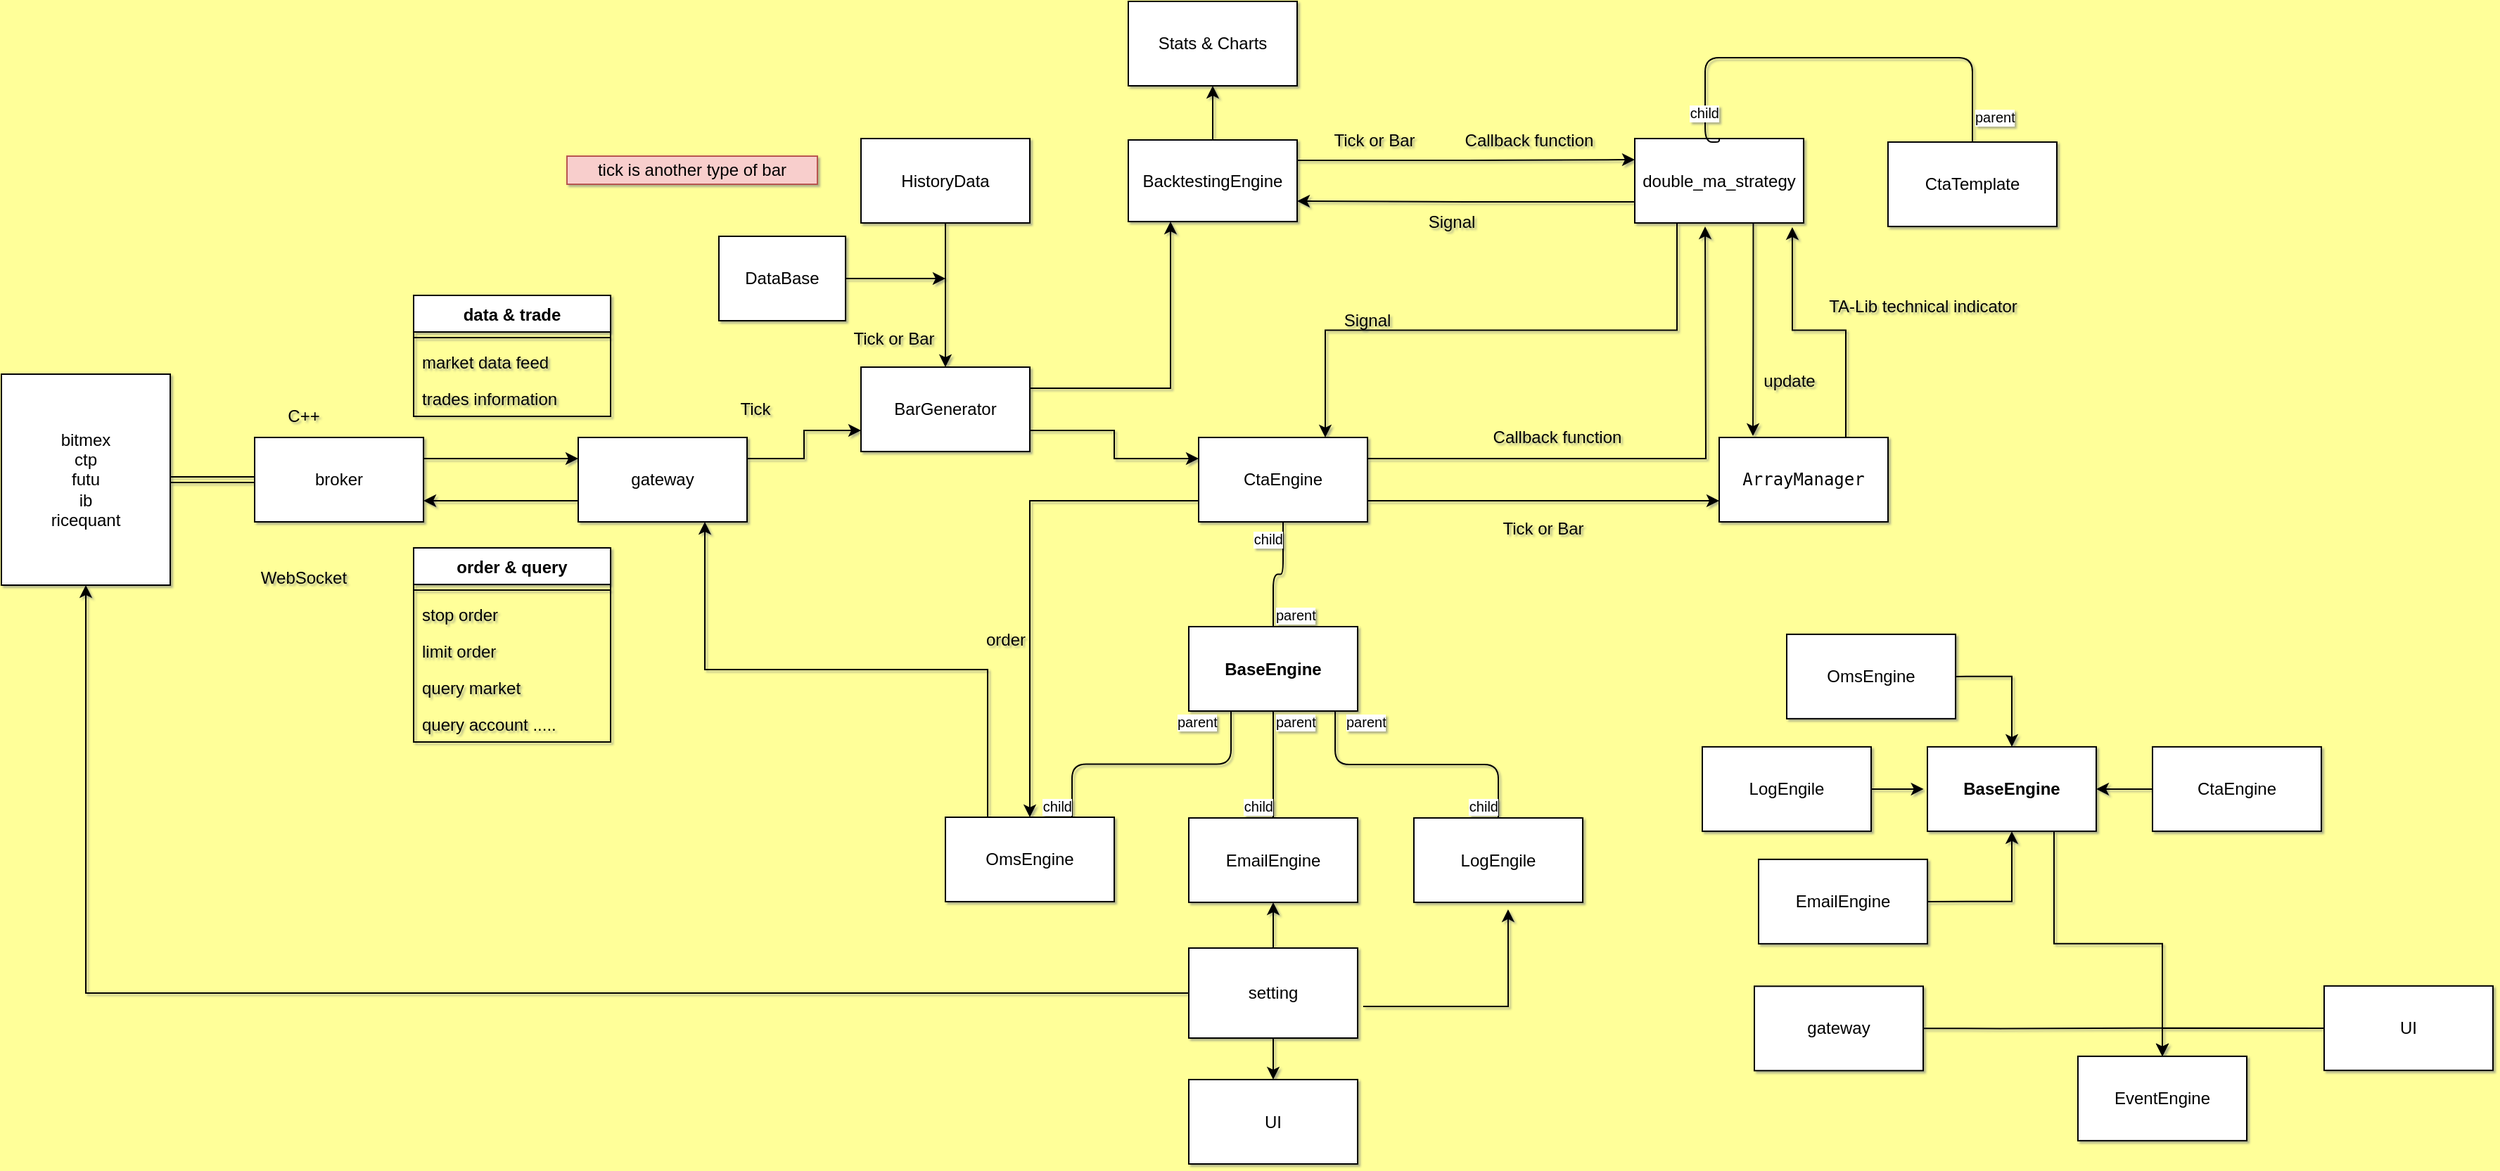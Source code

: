 <mxfile version="10.5.8" type="github"><diagram id="WC21Z7L9oKtVtLXGZxzX" name="Page-1"><mxGraphModel dx="2034" dy="796" grid="1" gridSize="20" guides="1" tooltips="1" connect="1" arrows="1" fold="1" page="1" pageScale="1" pageWidth="1654" pageHeight="2336" background="#FFFF99" math="0" shadow="1"><root><mxCell id="0"/><mxCell id="1" parent="0"/><mxCell id="tM3BfGElZKt2xXXBljjk-41" style="edgeStyle=orthogonalEdgeStyle;rounded=0;orthogonalLoop=1;jettySize=auto;html=1;exitX=1;exitY=0.25;exitDx=0;exitDy=0;entryX=0;entryY=0.25;entryDx=0;entryDy=0;" parent="1" source="tM3BfGElZKt2xXXBljjk-1" target="tM3BfGElZKt2xXXBljjk-2" edge="1"><mxGeometry relative="1" as="geometry"/></mxCell><mxCell id="tM3BfGElZKt2xXXBljjk-1" value="broker&lt;br&gt;" style="rounded=0;whiteSpace=wrap;html=1;" parent="1" vertex="1"><mxGeometry x="189" y="1290" width="120" height="60" as="geometry"/></mxCell><mxCell id="tM3BfGElZKt2xXXBljjk-42" style="edgeStyle=orthogonalEdgeStyle;rounded=0;orthogonalLoop=1;jettySize=auto;html=1;exitX=0;exitY=0.75;exitDx=0;exitDy=0;entryX=1;entryY=0.75;entryDx=0;entryDy=0;" parent="1" source="tM3BfGElZKt2xXXBljjk-2" target="tM3BfGElZKt2xXXBljjk-1" edge="1"><mxGeometry relative="1" as="geometry"/></mxCell><mxCell id="tM3BfGElZKt2xXXBljjk-51" style="edgeStyle=orthogonalEdgeStyle;rounded=0;orthogonalLoop=1;jettySize=auto;html=1;exitX=1;exitY=0.25;exitDx=0;exitDy=0;entryX=0;entryY=0.75;entryDx=0;entryDy=0;" parent="1" source="tM3BfGElZKt2xXXBljjk-2" target="tM3BfGElZKt2xXXBljjk-35" edge="1"><mxGeometry relative="1" as="geometry"/></mxCell><mxCell id="tM3BfGElZKt2xXXBljjk-2" value="gateway" style="rounded=0;whiteSpace=wrap;html=1;" parent="1" vertex="1"><mxGeometry x="419" y="1290" width="120" height="60" as="geometry"/></mxCell><mxCell id="tM3BfGElZKt2xXXBljjk-16" value="bitmex&lt;br&gt;ctp&lt;br&gt;futu&lt;br&gt;ib&lt;br&gt;ricequant&lt;br&gt;" style="rounded=0;whiteSpace=wrap;html=1;" parent="1" vertex="1"><mxGeometry x="9" y="1245" width="120" height="150" as="geometry"/></mxCell><mxCell id="tM3BfGElZKt2xXXBljjk-40" style="edgeStyle=orthogonalEdgeStyle;rounded=0;orthogonalLoop=1;jettySize=auto;html=1;exitX=0;exitY=0.75;exitDx=0;exitDy=0;" parent="1" source="tM3BfGElZKt2xXXBljjk-20" target="vSDMm6hnmwFXzr3cjgyr-7" edge="1"><mxGeometry relative="1" as="geometry"/></mxCell><mxCell id="6vruBczoYur6AmyXNSMZ-11" style="edgeStyle=orthogonalEdgeStyle;rounded=0;orthogonalLoop=1;jettySize=auto;html=1;exitX=1;exitY=0.75;exitDx=0;exitDy=0;entryX=0;entryY=0.75;entryDx=0;entryDy=0;" edge="1" parent="1" source="tM3BfGElZKt2xXXBljjk-20" target="6vruBczoYur6AmyXNSMZ-7"><mxGeometry relative="1" as="geometry"/></mxCell><mxCell id="6vruBczoYur6AmyXNSMZ-22" style="edgeStyle=orthogonalEdgeStyle;rounded=0;orthogonalLoop=1;jettySize=auto;html=1;exitX=1;exitY=0.25;exitDx=0;exitDy=0;" edge="1" parent="1" source="tM3BfGElZKt2xXXBljjk-20"><mxGeometry relative="1" as="geometry"><mxPoint x="1220" y="1140" as="targetPoint"/></mxGeometry></mxCell><mxCell id="tM3BfGElZKt2xXXBljjk-20" value="CtaEngine" style="rounded=0;whiteSpace=wrap;html=1;" parent="1" vertex="1"><mxGeometry x="860" y="1290" width="120" height="60" as="geometry"/></mxCell><mxCell id="tM3BfGElZKt2xXXBljjk-62" style="edgeStyle=orthogonalEdgeStyle;rounded=0;orthogonalLoop=1;jettySize=auto;html=1;exitX=0;exitY=0.75;exitDx=0;exitDy=0;entryX=1;entryY=0.75;entryDx=0;entryDy=0;" parent="1" source="tM3BfGElZKt2xXXBljjk-21" target="tM3BfGElZKt2xXXBljjk-33" edge="1"><mxGeometry relative="1" as="geometry"/></mxCell><mxCell id="6vruBczoYur6AmyXNSMZ-13" style="edgeStyle=orthogonalEdgeStyle;rounded=0;orthogonalLoop=1;jettySize=auto;html=1;exitX=0.702;exitY=0.999;exitDx=0;exitDy=0;entryX=0.2;entryY=-0.017;entryDx=0;entryDy=0;entryPerimeter=0;exitPerimeter=0;" edge="1" parent="1" source="tM3BfGElZKt2xXXBljjk-21" target="6vruBczoYur6AmyXNSMZ-7"><mxGeometry relative="1" as="geometry"/></mxCell><mxCell id="6vruBczoYur6AmyXNSMZ-23" style="edgeStyle=orthogonalEdgeStyle;rounded=0;orthogonalLoop=1;jettySize=auto;html=1;exitX=0.25;exitY=1;exitDx=0;exitDy=0;entryX=0.75;entryY=0;entryDx=0;entryDy=0;" edge="1" parent="1" source="tM3BfGElZKt2xXXBljjk-21" target="tM3BfGElZKt2xXXBljjk-20"><mxGeometry relative="1" as="geometry"/></mxCell><mxCell id="tM3BfGElZKt2xXXBljjk-21" value="double_ma_strategy" style="rounded=0;whiteSpace=wrap;html=1;" parent="1" vertex="1"><mxGeometry x="1170" y="1077.5" width="120" height="60" as="geometry"/></mxCell><mxCell id="tM3BfGElZKt2xXXBljjk-22" value="CtaTemplate" style="rounded=0;whiteSpace=wrap;html=1;" parent="1" vertex="1"><mxGeometry x="1350" y="1080" width="120" height="60" as="geometry"/></mxCell><mxCell id="tM3BfGElZKt2xXXBljjk-28" value="order" style="text;html=1;strokeColor=none;fillColor=none;align=center;verticalAlign=middle;whiteSpace=wrap;rounded=0;" parent="1" vertex="1"><mxGeometry x="703" y="1424" width="40" height="20" as="geometry"/></mxCell><mxCell id="tM3BfGElZKt2xXXBljjk-30" value="Signal" style="text;html=1;strokeColor=none;fillColor=none;align=center;verticalAlign=middle;whiteSpace=wrap;rounded=0;" parent="1" vertex="1"><mxGeometry x="960" y="1197" width="40" height="20" as="geometry"/></mxCell><mxCell id="tM3BfGElZKt2xXXBljjk-32" value="Tick or Bar" style="text;html=1;strokeColor=none;fillColor=none;align=center;verticalAlign=middle;whiteSpace=wrap;rounded=0;" parent="1" vertex="1"><mxGeometry x="600" y="1210" width="87" height="20" as="geometry"/></mxCell><mxCell id="tM3BfGElZKt2xXXBljjk-61" style="edgeStyle=orthogonalEdgeStyle;rounded=0;orthogonalLoop=1;jettySize=auto;html=1;exitX=1;exitY=0.25;exitDx=0;exitDy=0;entryX=0;entryY=0.25;entryDx=0;entryDy=0;" parent="1" source="tM3BfGElZKt2xXXBljjk-33" target="tM3BfGElZKt2xXXBljjk-21" edge="1"><mxGeometry relative="1" as="geometry"/></mxCell><mxCell id="tM3BfGElZKt2xXXBljjk-64" style="edgeStyle=orthogonalEdgeStyle;rounded=0;orthogonalLoop=1;jettySize=auto;html=1;exitX=0.5;exitY=0;exitDx=0;exitDy=0;" parent="1" source="tM3BfGElZKt2xXXBljjk-33" target="tM3BfGElZKt2xXXBljjk-65" edge="1"><mxGeometry relative="1" as="geometry"><mxPoint x="870" y="1010" as="targetPoint"/></mxGeometry></mxCell><mxCell id="tM3BfGElZKt2xXXBljjk-33" value="BacktestingEngine" style="rounded=0;whiteSpace=wrap;html=1;" parent="1" vertex="1"><mxGeometry x="810" y="1078.5" width="120" height="58" as="geometry"/></mxCell><mxCell id="tM3BfGElZKt2xXXBljjk-56" style="edgeStyle=orthogonalEdgeStyle;rounded=0;orthogonalLoop=1;jettySize=auto;html=1;entryX=0.5;entryY=0;entryDx=0;entryDy=0;" parent="1" source="tM3BfGElZKt2xXXBljjk-34" target="tM3BfGElZKt2xXXBljjk-35" edge="1"><mxGeometry relative="1" as="geometry"/></mxCell><mxCell id="tM3BfGElZKt2xXXBljjk-34" value="HistoryData" style="rounded=0;whiteSpace=wrap;html=1;" parent="1" vertex="1"><mxGeometry x="620" y="1077.5" width="120" height="60" as="geometry"/></mxCell><mxCell id="tM3BfGElZKt2xXXBljjk-52" style="edgeStyle=orthogonalEdgeStyle;rounded=0;orthogonalLoop=1;jettySize=auto;html=1;exitX=1;exitY=0.75;exitDx=0;exitDy=0;entryX=0;entryY=0.25;entryDx=0;entryDy=0;" parent="1" source="tM3BfGElZKt2xXXBljjk-35" target="tM3BfGElZKt2xXXBljjk-20" edge="1"><mxGeometry relative="1" as="geometry"/></mxCell><mxCell id="tM3BfGElZKt2xXXBljjk-60" style="edgeStyle=orthogonalEdgeStyle;rounded=0;orthogonalLoop=1;jettySize=auto;html=1;exitX=1;exitY=0.25;exitDx=0;exitDy=0;entryX=0.25;entryY=1;entryDx=0;entryDy=0;" parent="1" source="tM3BfGElZKt2xXXBljjk-35" target="tM3BfGElZKt2xXXBljjk-33" edge="1"><mxGeometry relative="1" as="geometry"/></mxCell><mxCell id="tM3BfGElZKt2xXXBljjk-27" value="Tick" style="text;html=1;strokeColor=none;fillColor=none;align=center;verticalAlign=middle;whiteSpace=wrap;rounded=0;" parent="1" vertex="1"><mxGeometry x="500" y="1250" width="90" height="40" as="geometry"/></mxCell><mxCell id="tM3BfGElZKt2xXXBljjk-53" value="" style="endArrow=none;html=1;edgeStyle=orthogonalEdgeStyle;exitX=0.5;exitY=0;exitDx=0;exitDy=0;entryX=0.5;entryY=0;entryDx=0;entryDy=0;" parent="1" source="tM3BfGElZKt2xXXBljjk-22" target="tM3BfGElZKt2xXXBljjk-21" edge="1"><mxGeometry relative="1" as="geometry"><mxPoint x="740" y="960" as="sourcePoint"/><mxPoint x="910" y="920" as="targetPoint"/><Array as="points"><mxPoint x="1410" y="1020"/><mxPoint x="1220" y="1020"/><mxPoint x="1220" y="1080"/></Array></mxGeometry></mxCell><mxCell id="tM3BfGElZKt2xXXBljjk-54" value="parent" style="resizable=0;html=1;align=left;verticalAlign=bottom;labelBackgroundColor=#ffffff;fontSize=10;" parent="tM3BfGElZKt2xXXBljjk-53" connectable="0" vertex="1"><mxGeometry x="-1" relative="1" as="geometry"><mxPoint y="-10" as="offset"/></mxGeometry></mxCell><mxCell id="tM3BfGElZKt2xXXBljjk-55" value="child" style="resizable=0;html=1;align=right;verticalAlign=bottom;labelBackgroundColor=#ffffff;fontSize=10;" parent="tM3BfGElZKt2xXXBljjk-53" connectable="0" vertex="1"><mxGeometry x="1" relative="1" as="geometry"><mxPoint y="-10" as="offset"/></mxGeometry></mxCell><mxCell id="tM3BfGElZKt2xXXBljjk-57" value="Tick or Bar" style="text;html=1;strokeColor=none;fillColor=none;align=center;verticalAlign=middle;whiteSpace=wrap;rounded=0;" parent="1" vertex="1"><mxGeometry x="940" y="1069" width="90" height="20" as="geometry"/></mxCell><mxCell id="tM3BfGElZKt2xXXBljjk-58" value="" style="shape=link;html=1;entryX=0;entryY=0.5;entryDx=0;entryDy=0;" parent="1" source="tM3BfGElZKt2xXXBljjk-16" target="tM3BfGElZKt2xXXBljjk-1" edge="1"><mxGeometry width="50" height="50" relative="1" as="geometry"><mxPoint x="-11" y="1630" as="sourcePoint"/><mxPoint x="39" y="1580" as="targetPoint"/></mxGeometry></mxCell><mxCell id="tM3BfGElZKt2xXXBljjk-65" value="Stats &amp;amp; Charts" style="rounded=0;whiteSpace=wrap;html=1;" parent="1" vertex="1"><mxGeometry x="810" y="980" width="120" height="60" as="geometry"/></mxCell><mxCell id="vSDMm6hnmwFXzr3cjgyr-1" value="Signal" style="text;html=1;strokeColor=none;fillColor=none;align=center;verticalAlign=middle;whiteSpace=wrap;rounded=0;" parent="1" vertex="1"><mxGeometry x="1020" y="1126.5" width="40" height="20" as="geometry"/></mxCell><mxCell id="vSDMm6hnmwFXzr3cjgyr-2" value="" style="endArrow=none;html=1;edgeStyle=orthogonalEdgeStyle;entryX=0.5;entryY=1;entryDx=0;entryDy=0;" parent="1" source="vSDMm6hnmwFXzr3cjgyr-5" target="tM3BfGElZKt2xXXBljjk-20" edge="1"><mxGeometry relative="1" as="geometry"><mxPoint x="920" y="1440" as="sourcePoint"/><mxPoint x="100" y="1420" as="targetPoint"/></mxGeometry></mxCell><mxCell id="vSDMm6hnmwFXzr3cjgyr-3" value="parent" style="resizable=0;html=1;align=left;verticalAlign=bottom;labelBackgroundColor=#ffffff;fontSize=10;" parent="vSDMm6hnmwFXzr3cjgyr-2" connectable="0" vertex="1"><mxGeometry x="-1" relative="1" as="geometry"/></mxCell><mxCell id="vSDMm6hnmwFXzr3cjgyr-4" value="child" style="resizable=0;html=1;align=right;verticalAlign=bottom;labelBackgroundColor=#ffffff;fontSize=10;" parent="vSDMm6hnmwFXzr3cjgyr-2" connectable="0" vertex="1"><mxGeometry x="1" relative="1" as="geometry"><mxPoint y="20" as="offset"/></mxGeometry></mxCell><mxCell id="vSDMm6hnmwFXzr3cjgyr-5" value="BaseEngine" style="rounded=0;whiteSpace=wrap;html=1;fontStyle=1" parent="1" vertex="1"><mxGeometry x="853" y="1424.5" width="120" height="60" as="geometry"/></mxCell><mxCell id="vSDMm6hnmwFXzr3cjgyr-6" value="EmailEngine" style="rounded=0;whiteSpace=wrap;html=1;" parent="1" vertex="1"><mxGeometry x="853" y="1560.5" width="120" height="60" as="geometry"/></mxCell><mxCell id="vSDMm6hnmwFXzr3cjgyr-18" style="edgeStyle=orthogonalEdgeStyle;rounded=0;orthogonalLoop=1;jettySize=auto;html=1;exitX=0.25;exitY=0;exitDx=0;exitDy=0;entryX=0.75;entryY=1;entryDx=0;entryDy=0;" parent="1" source="vSDMm6hnmwFXzr3cjgyr-7" target="tM3BfGElZKt2xXXBljjk-2" edge="1"><mxGeometry relative="1" as="geometry"/></mxCell><mxCell id="vSDMm6hnmwFXzr3cjgyr-7" value="OmsEngine" style="rounded=0;whiteSpace=wrap;html=1;" parent="1" vertex="1"><mxGeometry x="680" y="1560" width="120" height="60" as="geometry"/></mxCell><mxCell id="vSDMm6hnmwFXzr3cjgyr-8" value="LogEngile" style="rounded=0;whiteSpace=wrap;html=1;" parent="1" vertex="1"><mxGeometry x="1013" y="1560.5" width="120" height="60" as="geometry"/></mxCell><mxCell id="vSDMm6hnmwFXzr3cjgyr-9" value="" style="endArrow=none;html=1;edgeStyle=orthogonalEdgeStyle;exitX=0.25;exitY=1;exitDx=0;exitDy=0;entryX=0.75;entryY=0;entryDx=0;entryDy=0;" parent="1" source="vSDMm6hnmwFXzr3cjgyr-5" target="vSDMm6hnmwFXzr3cjgyr-7" edge="1"><mxGeometry relative="1" as="geometry"><mxPoint x="-67" y="1590.5" as="sourcePoint"/><mxPoint x="813" y="1600.5" as="targetPoint"/></mxGeometry></mxCell><mxCell id="vSDMm6hnmwFXzr3cjgyr-10" value="parent" style="resizable=0;html=1;align=left;verticalAlign=bottom;labelBackgroundColor=#ffffff;fontSize=10;" parent="vSDMm6hnmwFXzr3cjgyr-9" connectable="0" vertex="1"><mxGeometry x="-1" relative="1" as="geometry"><mxPoint x="-40" y="16" as="offset"/></mxGeometry></mxCell><mxCell id="vSDMm6hnmwFXzr3cjgyr-11" value="child" style="resizable=0;html=1;align=right;verticalAlign=bottom;labelBackgroundColor=#ffffff;fontSize=10;" parent="vSDMm6hnmwFXzr3cjgyr-9" connectable="0" vertex="1"><mxGeometry x="1" relative="1" as="geometry"/></mxCell><mxCell id="vSDMm6hnmwFXzr3cjgyr-12" value="" style="endArrow=none;html=1;edgeStyle=orthogonalEdgeStyle;entryX=0.5;entryY=0;entryDx=0;entryDy=0;exitX=0.5;exitY=1;exitDx=0;exitDy=0;" parent="1" source="vSDMm6hnmwFXzr3cjgyr-5" target="vSDMm6hnmwFXzr3cjgyr-6" edge="1"><mxGeometry relative="1" as="geometry"><mxPoint x="-67" y="1610.5" as="sourcePoint"/><mxPoint x="93" y="1610.5" as="targetPoint"/></mxGeometry></mxCell><mxCell id="vSDMm6hnmwFXzr3cjgyr-13" value="parent" style="resizable=0;html=1;align=left;verticalAlign=bottom;labelBackgroundColor=#ffffff;fontSize=10;" parent="vSDMm6hnmwFXzr3cjgyr-12" connectable="0" vertex="1"><mxGeometry x="-1" relative="1" as="geometry"><mxPoint y="16" as="offset"/></mxGeometry></mxCell><mxCell id="vSDMm6hnmwFXzr3cjgyr-14" value="child" style="resizable=0;html=1;align=right;verticalAlign=bottom;labelBackgroundColor=#ffffff;fontSize=10;" parent="vSDMm6hnmwFXzr3cjgyr-12" connectable="0" vertex="1"><mxGeometry x="1" relative="1" as="geometry"/></mxCell><mxCell id="vSDMm6hnmwFXzr3cjgyr-15" value="" style="endArrow=none;html=1;edgeStyle=orthogonalEdgeStyle;exitX=0.867;exitY=1;exitDx=0;exitDy=0;exitPerimeter=0;" parent="1" source="vSDMm6hnmwFXzr3cjgyr-5" target="vSDMm6hnmwFXzr3cjgyr-8" edge="1"><mxGeometry relative="1" as="geometry"><mxPoint x="-67" y="1630.5" as="sourcePoint"/><mxPoint x="93" y="1630.5" as="targetPoint"/></mxGeometry></mxCell><mxCell id="vSDMm6hnmwFXzr3cjgyr-16" value="parent" style="resizable=0;html=1;align=left;verticalAlign=bottom;labelBackgroundColor=#ffffff;fontSize=10;" parent="vSDMm6hnmwFXzr3cjgyr-15" connectable="0" vertex="1"><mxGeometry x="-1" relative="1" as="geometry"><mxPoint x="6" y="16" as="offset"/></mxGeometry></mxCell><mxCell id="vSDMm6hnmwFXzr3cjgyr-17" value="child" style="resizable=0;html=1;align=right;verticalAlign=bottom;labelBackgroundColor=#ffffff;fontSize=10;" parent="vSDMm6hnmwFXzr3cjgyr-15" connectable="0" vertex="1"><mxGeometry x="1" relative="1" as="geometry"/></mxCell><mxCell id="vSDMm6hnmwFXzr3cjgyr-19" value="Callback function" style="text;html=1;strokeColor=none;fillColor=none;align=center;verticalAlign=middle;whiteSpace=wrap;rounded=0;" parent="1" vertex="1"><mxGeometry x="1040" y="1069" width="110" height="20" as="geometry"/></mxCell><mxCell id="vSDMm6hnmwFXzr3cjgyr-20" value="Callback function" style="text;html=1;strokeColor=none;fillColor=none;align=center;verticalAlign=middle;whiteSpace=wrap;rounded=0;" parent="1" vertex="1"><mxGeometry x="1060" y="1280" width="110" height="20" as="geometry"/></mxCell><mxCell id="vSDMm6hnmwFXzr3cjgyr-21" value="Tick or Bar" style="text;html=1;strokeColor=none;fillColor=none;align=center;verticalAlign=middle;whiteSpace=wrap;rounded=0;" parent="1" vertex="1"><mxGeometry x="1060" y="1345" width="90" height="20" as="geometry"/></mxCell><mxCell id="vSDMm6hnmwFXzr3cjgyr-22" value="EventEngine" style="rounded=0;whiteSpace=wrap;html=1;" parent="1" vertex="1"><mxGeometry x="1485" y="1729.946" width="120" height="60" as="geometry"/></mxCell><mxCell id="vSDMm6hnmwFXzr3cjgyr-24" style="edgeStyle=orthogonalEdgeStyle;rounded=0;orthogonalLoop=1;jettySize=auto;html=1;exitX=1;exitY=0.5;exitDx=0;exitDy=0;" parent="1" source="vSDMm6hnmwFXzr3cjgyr-23" edge="1"><mxGeometry relative="1" as="geometry"><mxPoint x="680" y="1177" as="targetPoint"/></mxGeometry></mxCell><mxCell id="vSDMm6hnmwFXzr3cjgyr-23" value="DataBase" style="rounded=0;whiteSpace=wrap;html=1;" parent="1" vertex="1"><mxGeometry x="519" y="1147" width="90" height="60" as="geometry"/></mxCell><mxCell id="6vruBczoYur6AmyXNSMZ-1" value="C++" style="text;html=1;strokeColor=none;fillColor=none;align=center;verticalAlign=middle;whiteSpace=wrap;rounded=0;" vertex="1" parent="1"><mxGeometry x="203.5" y="1265" width="40" height="20" as="geometry"/></mxCell><mxCell id="6vruBczoYur6AmyXNSMZ-2" value="WebSocket" style="text;html=1;strokeColor=none;fillColor=none;align=center;verticalAlign=middle;whiteSpace=wrap;rounded=0;" vertex="1" parent="1"><mxGeometry x="203.5" y="1380" width="40" height="20" as="geometry"/></mxCell><mxCell id="6vruBczoYur6AmyXNSMZ-17" style="edgeStyle=orthogonalEdgeStyle;rounded=0;orthogonalLoop=1;jettySize=auto;html=1;exitX=0.5;exitY=0;exitDx=0;exitDy=0;entryX=0.5;entryY=1;entryDx=0;entryDy=0;" edge="1" parent="1" source="6vruBczoYur6AmyXNSMZ-4" target="vSDMm6hnmwFXzr3cjgyr-6"><mxGeometry relative="1" as="geometry"/></mxCell><mxCell id="6vruBczoYur6AmyXNSMZ-18" style="edgeStyle=orthogonalEdgeStyle;rounded=0;orthogonalLoop=1;jettySize=auto;html=1;exitX=1.033;exitY=0.648;exitDx=0;exitDy=0;entryX=0.558;entryY=1.083;entryDx=0;entryDy=0;entryPerimeter=0;exitPerimeter=0;" edge="1" parent="1" source="6vruBczoYur6AmyXNSMZ-4" target="vSDMm6hnmwFXzr3cjgyr-8"><mxGeometry relative="1" as="geometry"/></mxCell><mxCell id="6vruBczoYur6AmyXNSMZ-19" style="edgeStyle=orthogonalEdgeStyle;rounded=0;orthogonalLoop=1;jettySize=auto;html=1;exitX=0;exitY=0.5;exitDx=0;exitDy=0;" edge="1" parent="1" source="6vruBczoYur6AmyXNSMZ-4" target="tM3BfGElZKt2xXXBljjk-16"><mxGeometry relative="1" as="geometry"/></mxCell><mxCell id="6vruBczoYur6AmyXNSMZ-21" style="edgeStyle=orthogonalEdgeStyle;rounded=0;orthogonalLoop=1;jettySize=auto;html=1;exitX=0.5;exitY=1;exitDx=0;exitDy=0;entryX=0.5;entryY=0;entryDx=0;entryDy=0;" edge="1" parent="1" source="6vruBczoYur6AmyXNSMZ-4" target="6vruBczoYur6AmyXNSMZ-20"><mxGeometry relative="1" as="geometry"/></mxCell><mxCell id="6vruBczoYur6AmyXNSMZ-4" value="setting&lt;br&gt;" style="rounded=0;whiteSpace=wrap;html=1;" vertex="1" parent="1"><mxGeometry x="853" y="1653" width="120" height="64" as="geometry"/></mxCell><mxCell id="6vruBczoYur6AmyXNSMZ-12" style="edgeStyle=orthogonalEdgeStyle;rounded=0;orthogonalLoop=1;jettySize=auto;html=1;exitX=0.75;exitY=0;exitDx=0;exitDy=0;entryX=0.933;entryY=1.05;entryDx=0;entryDy=0;entryPerimeter=0;" edge="1" parent="1" source="6vruBczoYur6AmyXNSMZ-7" target="tM3BfGElZKt2xXXBljjk-21"><mxGeometry relative="1" as="geometry"/></mxCell><mxCell id="6vruBczoYur6AmyXNSMZ-7" value="&lt;pre&gt;ArrayManager&lt;/pre&gt;" style="rounded=0;whiteSpace=wrap;html=1;" vertex="1" parent="1"><mxGeometry x="1230" y="1290" width="120" height="60" as="geometry"/></mxCell><mxCell id="6vruBczoYur6AmyXNSMZ-14" value="update&lt;br&gt;" style="text;html=1;strokeColor=none;fillColor=none;align=center;verticalAlign=middle;whiteSpace=wrap;rounded=0;" vertex="1" parent="1"><mxGeometry x="1260" y="1240" width="40" height="20" as="geometry"/></mxCell><mxCell id="6vruBczoYur6AmyXNSMZ-15" value="TA-Lib technical indicator" style="text;html=1;strokeColor=none;fillColor=none;align=center;verticalAlign=middle;whiteSpace=wrap;rounded=0;" vertex="1" parent="1"><mxGeometry x="1290" y="1187" width="170" height="20" as="geometry"/></mxCell><mxCell id="6vruBczoYur6AmyXNSMZ-20" value="UI" style="rounded=0;whiteSpace=wrap;html=1;" vertex="1" parent="1"><mxGeometry x="853" y="1746.5" width="120" height="60" as="geometry"/></mxCell><mxCell id="6vruBczoYur6AmyXNSMZ-38" style="edgeStyle=orthogonalEdgeStyle;rounded=0;orthogonalLoop=1;jettySize=auto;html=1;exitX=0;exitY=0.5;exitDx=0;exitDy=0;entryX=1;entryY=0.5;entryDx=0;entryDy=0;" edge="1" parent="1" source="6vruBczoYur6AmyXNSMZ-24" target="6vruBczoYur6AmyXNSMZ-29"><mxGeometry relative="1" as="geometry"/></mxCell><mxCell id="6vruBczoYur6AmyXNSMZ-24" value="CtaEngine" style="rounded=0;whiteSpace=wrap;html=1;" vertex="1" parent="1"><mxGeometry x="1538" y="1509.946" width="120" height="60" as="geometry"/></mxCell><mxCell id="6vruBczoYur6AmyXNSMZ-34" style="edgeStyle=orthogonalEdgeStyle;rounded=0;orthogonalLoop=1;jettySize=auto;html=1;exitX=1;exitY=0.5;exitDx=0;exitDy=0;entryX=0.5;entryY=0;entryDx=0;entryDy=0;" edge="1" parent="1" source="6vruBczoYur6AmyXNSMZ-26" target="6vruBczoYur6AmyXNSMZ-29"><mxGeometry relative="1" as="geometry"/></mxCell><mxCell id="6vruBczoYur6AmyXNSMZ-26" value="OmsEngine" style="rounded=0;whiteSpace=wrap;html=1;" vertex="1" parent="1"><mxGeometry x="1278" y="1429.946" width="120" height="60" as="geometry"/></mxCell><mxCell id="6vruBczoYur6AmyXNSMZ-36" style="edgeStyle=orthogonalEdgeStyle;rounded=0;orthogonalLoop=1;jettySize=auto;html=1;exitX=1;exitY=0.5;exitDx=0;exitDy=0;entryX=0.5;entryY=1;entryDx=0;entryDy=0;" edge="1" parent="1" source="6vruBczoYur6AmyXNSMZ-27" target="6vruBczoYur6AmyXNSMZ-29"><mxGeometry relative="1" as="geometry"/></mxCell><mxCell id="6vruBczoYur6AmyXNSMZ-27" value="EmailEngine" style="rounded=0;whiteSpace=wrap;html=1;" vertex="1" parent="1"><mxGeometry x="1258" y="1589.946" width="120" height="60" as="geometry"/></mxCell><mxCell id="6vruBczoYur6AmyXNSMZ-35" style="edgeStyle=orthogonalEdgeStyle;rounded=0;orthogonalLoop=1;jettySize=auto;html=1;exitX=1;exitY=0.5;exitDx=0;exitDy=0;" edge="1" parent="1" source="6vruBczoYur6AmyXNSMZ-28"><mxGeometry relative="1" as="geometry"><mxPoint x="1375.333" y="1539.946" as="targetPoint"/></mxGeometry></mxCell><mxCell id="6vruBczoYur6AmyXNSMZ-28" value="LogEngile" style="rounded=0;whiteSpace=wrap;html=1;" vertex="1" parent="1"><mxGeometry x="1218" y="1509.946" width="120" height="60" as="geometry"/></mxCell><mxCell id="6vruBczoYur6AmyXNSMZ-39" style="edgeStyle=orthogonalEdgeStyle;rounded=0;orthogonalLoop=1;jettySize=auto;html=1;exitX=0.75;exitY=1;exitDx=0;exitDy=0;" edge="1" parent="1" source="6vruBczoYur6AmyXNSMZ-29" target="vSDMm6hnmwFXzr3cjgyr-22"><mxGeometry relative="1" as="geometry"/></mxCell><mxCell id="6vruBczoYur6AmyXNSMZ-29" value="BaseEngine" style="rounded=0;whiteSpace=wrap;html=1;fontStyle=1" vertex="1" parent="1"><mxGeometry x="1378" y="1509.946" width="120" height="60" as="geometry"/></mxCell><mxCell id="6vruBczoYur6AmyXNSMZ-41" style="edgeStyle=orthogonalEdgeStyle;rounded=0;orthogonalLoop=1;jettySize=auto;html=1;exitX=1;exitY=0.5;exitDx=0;exitDy=0;entryX=0.5;entryY=0;entryDx=0;entryDy=0;" edge="1" parent="1" source="6vruBczoYur6AmyXNSMZ-30" target="vSDMm6hnmwFXzr3cjgyr-22"><mxGeometry relative="1" as="geometry"/></mxCell><mxCell id="6vruBczoYur6AmyXNSMZ-30" value="gateway" style="rounded=0;whiteSpace=wrap;html=1;" vertex="1" parent="1"><mxGeometry x="1255" y="1680.161" width="120" height="60" as="geometry"/></mxCell><mxCell id="6vruBczoYur6AmyXNSMZ-43" style="edgeStyle=orthogonalEdgeStyle;rounded=0;orthogonalLoop=1;jettySize=auto;html=1;exitX=0;exitY=0.5;exitDx=0;exitDy=0;entryX=0.5;entryY=0;entryDx=0;entryDy=0;" edge="1" parent="1" source="6vruBczoYur6AmyXNSMZ-31" target="vSDMm6hnmwFXzr3cjgyr-22"><mxGeometry relative="1" as="geometry"/></mxCell><mxCell id="6vruBczoYur6AmyXNSMZ-31" value="UI" style="rounded=0;whiteSpace=wrap;html=1;" vertex="1" parent="1"><mxGeometry x="1660" y="1679.946" width="120" height="60" as="geometry"/></mxCell><mxCell id="tM3BfGElZKt2xXXBljjk-35" value="BarGenerator" style="rounded=0;whiteSpace=wrap;html=1;" parent="1" vertex="1"><mxGeometry x="620" y="1240" width="120" height="60" as="geometry"/></mxCell><mxCell id="6vruBczoYur6AmyXNSMZ-46" value="order &amp; query" style="swimlane;fontStyle=1;align=center;verticalAlign=top;childLayout=stackLayout;horizontal=1;startSize=26;horizontalStack=0;resizeParent=1;resizeParentMax=0;resizeLast=0;collapsible=1;marginBottom=0;" vertex="1" parent="1"><mxGeometry x="302" y="1368.5" width="140" height="138" as="geometry"><mxRectangle x="288" y="508.5" width="100" height="26" as="alternateBounds"/></mxGeometry></mxCell><mxCell id="6vruBczoYur6AmyXNSMZ-48" value="" style="line;strokeWidth=1;fillColor=none;align=left;verticalAlign=middle;spacingTop=-1;spacingLeft=3;spacingRight=3;rotatable=0;labelPosition=right;points=[];portConstraint=eastwest;" vertex="1" parent="6vruBczoYur6AmyXNSMZ-46"><mxGeometry y="26" width="140" height="8" as="geometry"/></mxCell><mxCell id="6vruBczoYur6AmyXNSMZ-49" value="stop order" style="text;strokeColor=none;fillColor=none;align=left;verticalAlign=top;spacingLeft=4;spacingRight=4;overflow=hidden;rotatable=0;points=[[0,0.5],[1,0.5]];portConstraint=eastwest;" vertex="1" parent="6vruBczoYur6AmyXNSMZ-46"><mxGeometry y="34" width="140" height="26" as="geometry"/></mxCell><mxCell id="6vruBczoYur6AmyXNSMZ-50" value="limit order" style="text;strokeColor=none;fillColor=none;align=left;verticalAlign=top;spacingLeft=4;spacingRight=4;overflow=hidden;rotatable=0;points=[[0,0.5],[1,0.5]];portConstraint=eastwest;" vertex="1" parent="6vruBczoYur6AmyXNSMZ-46"><mxGeometry y="60" width="140" height="26" as="geometry"/></mxCell><mxCell id="6vruBczoYur6AmyXNSMZ-51" value="query market" style="text;strokeColor=none;fillColor=none;align=left;verticalAlign=top;spacingLeft=4;spacingRight=4;overflow=hidden;rotatable=0;points=[[0,0.5],[1,0.5]];portConstraint=eastwest;" vertex="1" parent="6vruBczoYur6AmyXNSMZ-46"><mxGeometry y="86" width="140" height="26" as="geometry"/></mxCell><mxCell id="6vruBczoYur6AmyXNSMZ-52" value="query account ....." style="text;strokeColor=none;fillColor=none;align=left;verticalAlign=top;spacingLeft=4;spacingRight=4;overflow=hidden;rotatable=0;points=[[0,0.5],[1,0.5]];portConstraint=eastwest;" vertex="1" parent="6vruBczoYur6AmyXNSMZ-46"><mxGeometry y="112" width="140" height="26" as="geometry"/></mxCell><mxCell id="6vruBczoYur6AmyXNSMZ-53" value="data &amp; trade" style="swimlane;fontStyle=1;align=center;verticalAlign=top;childLayout=stackLayout;horizontal=1;startSize=26;horizontalStack=0;resizeParent=1;resizeParentMax=0;resizeLast=0;collapsible=1;marginBottom=0;" vertex="1" parent="1"><mxGeometry x="302" y="1189" width="140" height="86" as="geometry"><mxRectangle x="288" y="508.5" width="100" height="26" as="alternateBounds"/></mxGeometry></mxCell><mxCell id="6vruBczoYur6AmyXNSMZ-54" value="" style="line;strokeWidth=1;fillColor=none;align=left;verticalAlign=middle;spacingTop=-1;spacingLeft=3;spacingRight=3;rotatable=0;labelPosition=right;points=[];portConstraint=eastwest;" vertex="1" parent="6vruBczoYur6AmyXNSMZ-53"><mxGeometry y="26" width="140" height="8" as="geometry"/></mxCell><mxCell id="6vruBczoYur6AmyXNSMZ-55" value="market data feed" style="text;strokeColor=none;fillColor=none;align=left;verticalAlign=top;spacingLeft=4;spacingRight=4;overflow=hidden;rotatable=0;points=[[0,0.5],[1,0.5]];portConstraint=eastwest;" vertex="1" parent="6vruBczoYur6AmyXNSMZ-53"><mxGeometry y="34" width="140" height="26" as="geometry"/></mxCell><mxCell id="6vruBczoYur6AmyXNSMZ-56" value="trades information" style="text;strokeColor=none;fillColor=none;align=left;verticalAlign=top;spacingLeft=4;spacingRight=4;overflow=hidden;rotatable=0;points=[[0,0.5],[1,0.5]];portConstraint=eastwest;" vertex="1" parent="6vruBczoYur6AmyXNSMZ-53"><mxGeometry y="60" width="140" height="26" as="geometry"/></mxCell><mxCell id="6vruBczoYur6AmyXNSMZ-63" value="tick is another type of bar" style="text;html=1;strokeColor=#b85450;fillColor=#f8cecc;align=center;verticalAlign=middle;whiteSpace=wrap;rounded=0;" vertex="1" parent="1"><mxGeometry x="411" y="1090" width="178" height="20" as="geometry"/></mxCell></root></mxGraphModel></diagram><diagram id="Jw2DAB1otmgQKe7ly1CI" name="Page-2"><mxGraphModel dx="2034" dy="796" grid="1" gridSize="10" guides="1" tooltips="1" connect="1" arrows="1" fold="1" page="1" pageScale="1" pageWidth="827" pageHeight="1169" math="0" shadow="0"><root><mxCell id="DZA9rq5e5VHEowAe1mCB-0"/><mxCell id="DZA9rq5e5VHEowAe1mCB-1" parent="DZA9rq5e5VHEowAe1mCB-0"/><mxCell id="DZA9rq5e5VHEowAe1mCB-2" value="&lt;h1&gt;Data Structure&lt;/h1&gt;&lt;div&gt;contains the basic data structure&lt;/div&gt;" style="text;html=1;strokeColor=none;fillColor=none;spacing=5;spacingTop=-20;whiteSpace=wrap;overflow=hidden;rounded=0;" vertex="1" parent="DZA9rq5e5VHEowAe1mCB-1"><mxGeometry x="20" y="20" width="190" height="70" as="geometry"/></mxCell><mxCell id="DZA9rq5e5VHEowAe1mCB-7" value="Tick" style="swimlane;fontStyle=0;childLayout=stackLayout;horizontal=1;startSize=26;fillColor=none;horizontalStack=0;resizeParent=1;resizeParentMax=0;resizeLast=0;collapsible=1;marginBottom=0;" vertex="1" parent="DZA9rq5e5VHEowAe1mCB-1"><mxGeometry x="40" y="100" width="140" height="234" as="geometry"/></mxCell><mxCell id="DZA9rq5e5VHEowAe1mCB-8" value="symbol&#10;" style="text;strokeColor=none;fillColor=none;align=left;verticalAlign=top;spacingLeft=4;spacingRight=4;overflow=hidden;rotatable=0;points=[[0,0.5],[1,0.5]];portConstraint=eastwest;" vertex="1" parent="DZA9rq5e5VHEowAe1mCB-7"><mxGeometry y="26" width="140" height="26" as="geometry"/></mxCell><mxCell id="DZA9rq5e5VHEowAe1mCB-9" value="vt_symbol" style="text;strokeColor=none;fillColor=none;align=left;verticalAlign=top;spacingLeft=4;spacingRight=4;overflow=hidden;rotatable=0;points=[[0,0.5],[1,0.5]];portConstraint=eastwest;" vertex="1" parent="DZA9rq5e5VHEowAe1mCB-7"><mxGeometry y="52" width="140" height="26" as="geometry"/></mxCell><mxCell id="DZA9rq5e5VHEowAe1mCB-10" value="exchange" style="text;strokeColor=none;fillColor=none;align=left;verticalAlign=top;spacingLeft=4;spacingRight=4;overflow=hidden;rotatable=0;points=[[0,0.5],[1,0.5]];portConstraint=eastwest;" vertex="1" parent="DZA9rq5e5VHEowAe1mCB-7"><mxGeometry y="78" width="140" height="26" as="geometry"/></mxCell><mxCell id="DZA9rq5e5VHEowAe1mCB-28" value="datetime" style="text;strokeColor=none;fillColor=none;align=left;verticalAlign=top;spacingLeft=4;spacingRight=4;overflow=hidden;rotatable=0;points=[[0,0.5],[1,0.5]];portConstraint=eastwest;" vertex="1" parent="DZA9rq5e5VHEowAe1mCB-7"><mxGeometry y="104" width="140" height="26" as="geometry"/></mxCell><mxCell id="DZA9rq5e5VHEowAe1mCB-29" value="volume" style="text;strokeColor=none;fillColor=none;align=left;verticalAlign=top;spacingLeft=4;spacingRight=4;overflow=hidden;rotatable=0;points=[[0,0.5],[1,0.5]];portConstraint=eastwest;" vertex="1" parent="DZA9rq5e5VHEowAe1mCB-7"><mxGeometry y="130" width="140" height="26" as="geometry"/></mxCell><mxCell id="DZA9rq5e5VHEowAe1mCB-30" value="last_price" style="text;strokeColor=none;fillColor=none;align=left;verticalAlign=top;spacingLeft=4;spacingRight=4;overflow=hidden;rotatable=0;points=[[0,0.5],[1,0.5]];portConstraint=eastwest;" vertex="1" parent="DZA9rq5e5VHEowAe1mCB-7"><mxGeometry y="156" width="140" height="26" as="geometry"/></mxCell><mxCell id="DZA9rq5e5VHEowAe1mCB-31" value="OHLC" style="text;strokeColor=none;fillColor=none;align=left;verticalAlign=top;spacingLeft=4;spacingRight=4;overflow=hidden;rotatable=0;points=[[0,0.5],[1,0.5]];portConstraint=eastwest;" vertex="1" parent="DZA9rq5e5VHEowAe1mCB-7"><mxGeometry y="182" width="140" height="26" as="geometry"/></mxCell><mxCell id="DZA9rq5e5VHEowAe1mCB-32" value="ASK/BID(price &amp; volume)" style="text;strokeColor=none;fillColor=none;align=left;verticalAlign=top;spacingLeft=4;spacingRight=4;overflow=hidden;rotatable=0;points=[[0,0.5],[1,0.5]];portConstraint=eastwest;" vertex="1" parent="DZA9rq5e5VHEowAe1mCB-7"><mxGeometry y="208" width="140" height="26" as="geometry"/></mxCell><mxCell id="DZA9rq5e5VHEowAe1mCB-11" value="Order" style="swimlane;fontStyle=0;childLayout=stackLayout;horizontal=1;startSize=26;fillColor=none;horizontalStack=0;resizeParent=1;resizeParentMax=0;resizeLast=0;collapsible=1;marginBottom=0;" vertex="1" parent="DZA9rq5e5VHEowAe1mCB-1"><mxGeometry x="420" y="100" width="140" height="234" as="geometry"/></mxCell><mxCell id="DZA9rq5e5VHEowAe1mCB-12" value="vt_symbol" style="text;strokeColor=none;fillColor=none;align=left;verticalAlign=top;spacingLeft=4;spacingRight=4;overflow=hidden;rotatable=0;points=[[0,0.5],[1,0.5]];portConstraint=eastwest;" vertex="1" parent="DZA9rq5e5VHEowAe1mCB-11"><mxGeometry y="26" width="140" height="26" as="geometry"/></mxCell><mxCell id="DZA9rq5e5VHEowAe1mCB-13" value="symbol" style="text;strokeColor=none;fillColor=none;align=left;verticalAlign=top;spacingLeft=4;spacingRight=4;overflow=hidden;rotatable=0;points=[[0,0.5],[1,0.5]];portConstraint=eastwest;" vertex="1" parent="DZA9rq5e5VHEowAe1mCB-11"><mxGeometry y="52" width="140" height="26" as="geometry"/></mxCell><mxCell id="DZA9rq5e5VHEowAe1mCB-14" value="exchange" style="text;strokeColor=none;fillColor=none;align=left;verticalAlign=top;spacingLeft=4;spacingRight=4;overflow=hidden;rotatable=0;points=[[0,0.5],[1,0.5]];portConstraint=eastwest;" vertex="1" parent="DZA9rq5e5VHEowAe1mCB-11"><mxGeometry y="78" width="140" height="26" as="geometry"/></mxCell><mxCell id="wueWx8mUmFAlk0MjnGKF-7" value="direction" style="text;strokeColor=none;fillColor=none;align=left;verticalAlign=top;spacingLeft=4;spacingRight=4;overflow=hidden;rotatable=0;points=[[0,0.5],[1,0.5]];portConstraint=eastwest;" vertex="1" parent="DZA9rq5e5VHEowAe1mCB-11"><mxGeometry y="104" width="140" height="26" as="geometry"/></mxCell><mxCell id="wueWx8mUmFAlk0MjnGKF-8" value="price_type" style="text;strokeColor=none;fillColor=none;align=left;verticalAlign=top;spacingLeft=4;spacingRight=4;overflow=hidden;rotatable=0;points=[[0,0.5],[1,0.5]];portConstraint=eastwest;" vertex="1" parent="DZA9rq5e5VHEowAe1mCB-11"><mxGeometry y="130" width="140" height="26" as="geometry"/></mxCell><mxCell id="wueWx8mUmFAlk0MjnGKF-9" value="volume" style="text;strokeColor=none;fillColor=none;align=left;verticalAlign=top;spacingLeft=4;spacingRight=4;overflow=hidden;rotatable=0;points=[[0,0.5],[1,0.5]];portConstraint=eastwest;" vertex="1" parent="DZA9rq5e5VHEowAe1mCB-11"><mxGeometry y="156" width="140" height="26" as="geometry"/></mxCell><mxCell id="wueWx8mUmFAlk0MjnGKF-10" value="price" style="text;strokeColor=none;fillColor=none;align=left;verticalAlign=top;spacingLeft=4;spacingRight=4;overflow=hidden;rotatable=0;points=[[0,0.5],[1,0.5]];portConstraint=eastwest;" vertex="1" parent="DZA9rq5e5VHEowAe1mCB-11"><mxGeometry y="182" width="140" height="26" as="geometry"/></mxCell><mxCell id="wueWx8mUmFAlk0MjnGKF-11" value="offset" style="text;strokeColor=none;fillColor=none;align=left;verticalAlign=top;spacingLeft=4;spacingRight=4;overflow=hidden;rotatable=0;points=[[0,0.5],[1,0.5]];portConstraint=eastwest;" vertex="1" parent="DZA9rq5e5VHEowAe1mCB-11"><mxGeometry y="208" width="140" height="26" as="geometry"/></mxCell><mxCell id="DZA9rq5e5VHEowAe1mCB-19" value="Bar" style="swimlane;fontStyle=1;childLayout=stackLayout;horizontal=1;startSize=26;fillColor=none;horizontalStack=0;resizeParent=1;resizeParentMax=0;resizeLast=0;collapsible=1;marginBottom=0;" vertex="1" parent="DZA9rq5e5VHEowAe1mCB-1"><mxGeometry x="250" y="100" width="140" height="208" as="geometry"/></mxCell><mxCell id="DZA9rq5e5VHEowAe1mCB-20" value="vt_symbol" style="text;strokeColor=none;fillColor=none;align=left;verticalAlign=top;spacingLeft=4;spacingRight=4;overflow=hidden;rotatable=0;points=[[0,0.5],[1,0.5]];portConstraint=eastwest;" vertex="1" parent="DZA9rq5e5VHEowAe1mCB-19"><mxGeometry y="26" width="140" height="26" as="geometry"/></mxCell><mxCell id="DZA9rq5e5VHEowAe1mCB-21" value="symbol" style="text;strokeColor=none;fillColor=none;align=left;verticalAlign=top;spacingLeft=4;spacingRight=4;overflow=hidden;rotatable=0;points=[[0,0.5],[1,0.5]];portConstraint=eastwest;" vertex="1" parent="DZA9rq5e5VHEowAe1mCB-19"><mxGeometry y="52" width="140" height="26" as="geometry"/></mxCell><mxCell id="DZA9rq5e5VHEowAe1mCB-22" value="exchange" style="text;strokeColor=none;fillColor=none;align=left;verticalAlign=top;spacingLeft=4;spacingRight=4;overflow=hidden;rotatable=0;points=[[0,0.5],[1,0.5]];portConstraint=eastwest;" vertex="1" parent="DZA9rq5e5VHEowAe1mCB-19"><mxGeometry y="78" width="140" height="26" as="geometry"/></mxCell><mxCell id="wueWx8mUmFAlk0MjnGKF-0" value="datetime" style="text;strokeColor=none;fillColor=none;align=left;verticalAlign=top;spacingLeft=4;spacingRight=4;overflow=hidden;rotatable=0;points=[[0,0.5],[1,0.5]];portConstraint=eastwest;" vertex="1" parent="DZA9rq5e5VHEowAe1mCB-19"><mxGeometry y="104" width="140" height="26" as="geometry"/></mxCell><mxCell id="wueWx8mUmFAlk0MjnGKF-1" value="interval" style="text;strokeColor=none;fillColor=none;align=left;verticalAlign=top;spacingLeft=4;spacingRight=4;overflow=hidden;rotatable=0;points=[[0,0.5],[1,0.5]];portConstraint=eastwest;" vertex="1" parent="DZA9rq5e5VHEowAe1mCB-19"><mxGeometry y="130" width="140" height="26" as="geometry"/></mxCell><mxCell id="wueWx8mUmFAlk0MjnGKF-2" value="volume" style="text;strokeColor=none;fillColor=none;align=left;verticalAlign=top;spacingLeft=4;spacingRight=4;overflow=hidden;rotatable=0;points=[[0,0.5],[1,0.5]];portConstraint=eastwest;" vertex="1" parent="DZA9rq5e5VHEowAe1mCB-19"><mxGeometry y="156" width="140" height="26" as="geometry"/></mxCell><mxCell id="wueWx8mUmFAlk0MjnGKF-3" value="OHLC" style="text;strokeColor=none;fillColor=none;align=left;verticalAlign=top;spacingLeft=4;spacingRight=4;overflow=hidden;rotatable=0;points=[[0,0.5],[1,0.5]];portConstraint=eastwest;" vertex="1" parent="DZA9rq5e5VHEowAe1mCB-19"><mxGeometry y="182" width="140" height="26" as="geometry"/></mxCell><mxCell id="DZA9rq5e5VHEowAe1mCB-23" value="Classname" style="swimlane;fontStyle=0;childLayout=stackLayout;horizontal=1;startSize=26;fillColor=none;horizontalStack=0;resizeParent=1;resizeParentMax=0;resizeLast=0;collapsible=1;marginBottom=0;" vertex="1" parent="DZA9rq5e5VHEowAe1mCB-1"><mxGeometry x="610" y="100" width="140" height="104" as="geometry"/></mxCell><mxCell id="DZA9rq5e5VHEowAe1mCB-24" value="+ field: type" style="text;strokeColor=none;fillColor=none;align=left;verticalAlign=top;spacingLeft=4;spacingRight=4;overflow=hidden;rotatable=0;points=[[0,0.5],[1,0.5]];portConstraint=eastwest;" vertex="1" parent="DZA9rq5e5VHEowAe1mCB-23"><mxGeometry y="26" width="140" height="26" as="geometry"/></mxCell><mxCell id="DZA9rq5e5VHEowAe1mCB-25" value="+ field: type" style="text;strokeColor=none;fillColor=none;align=left;verticalAlign=top;spacingLeft=4;spacingRight=4;overflow=hidden;rotatable=0;points=[[0,0.5],[1,0.5]];portConstraint=eastwest;" vertex="1" parent="DZA9rq5e5VHEowAe1mCB-23"><mxGeometry y="52" width="140" height="26" as="geometry"/></mxCell><mxCell id="DZA9rq5e5VHEowAe1mCB-26" value="+ field: type" style="text;strokeColor=none;fillColor=none;align=left;verticalAlign=top;spacingLeft=4;spacingRight=4;overflow=hidden;rotatable=0;points=[[0,0.5],[1,0.5]];portConstraint=eastwest;" vertex="1" parent="DZA9rq5e5VHEowAe1mCB-23"><mxGeometry y="78" width="140" height="26" as="geometry"/></mxCell></root></mxGraphModel></diagram></mxfile>